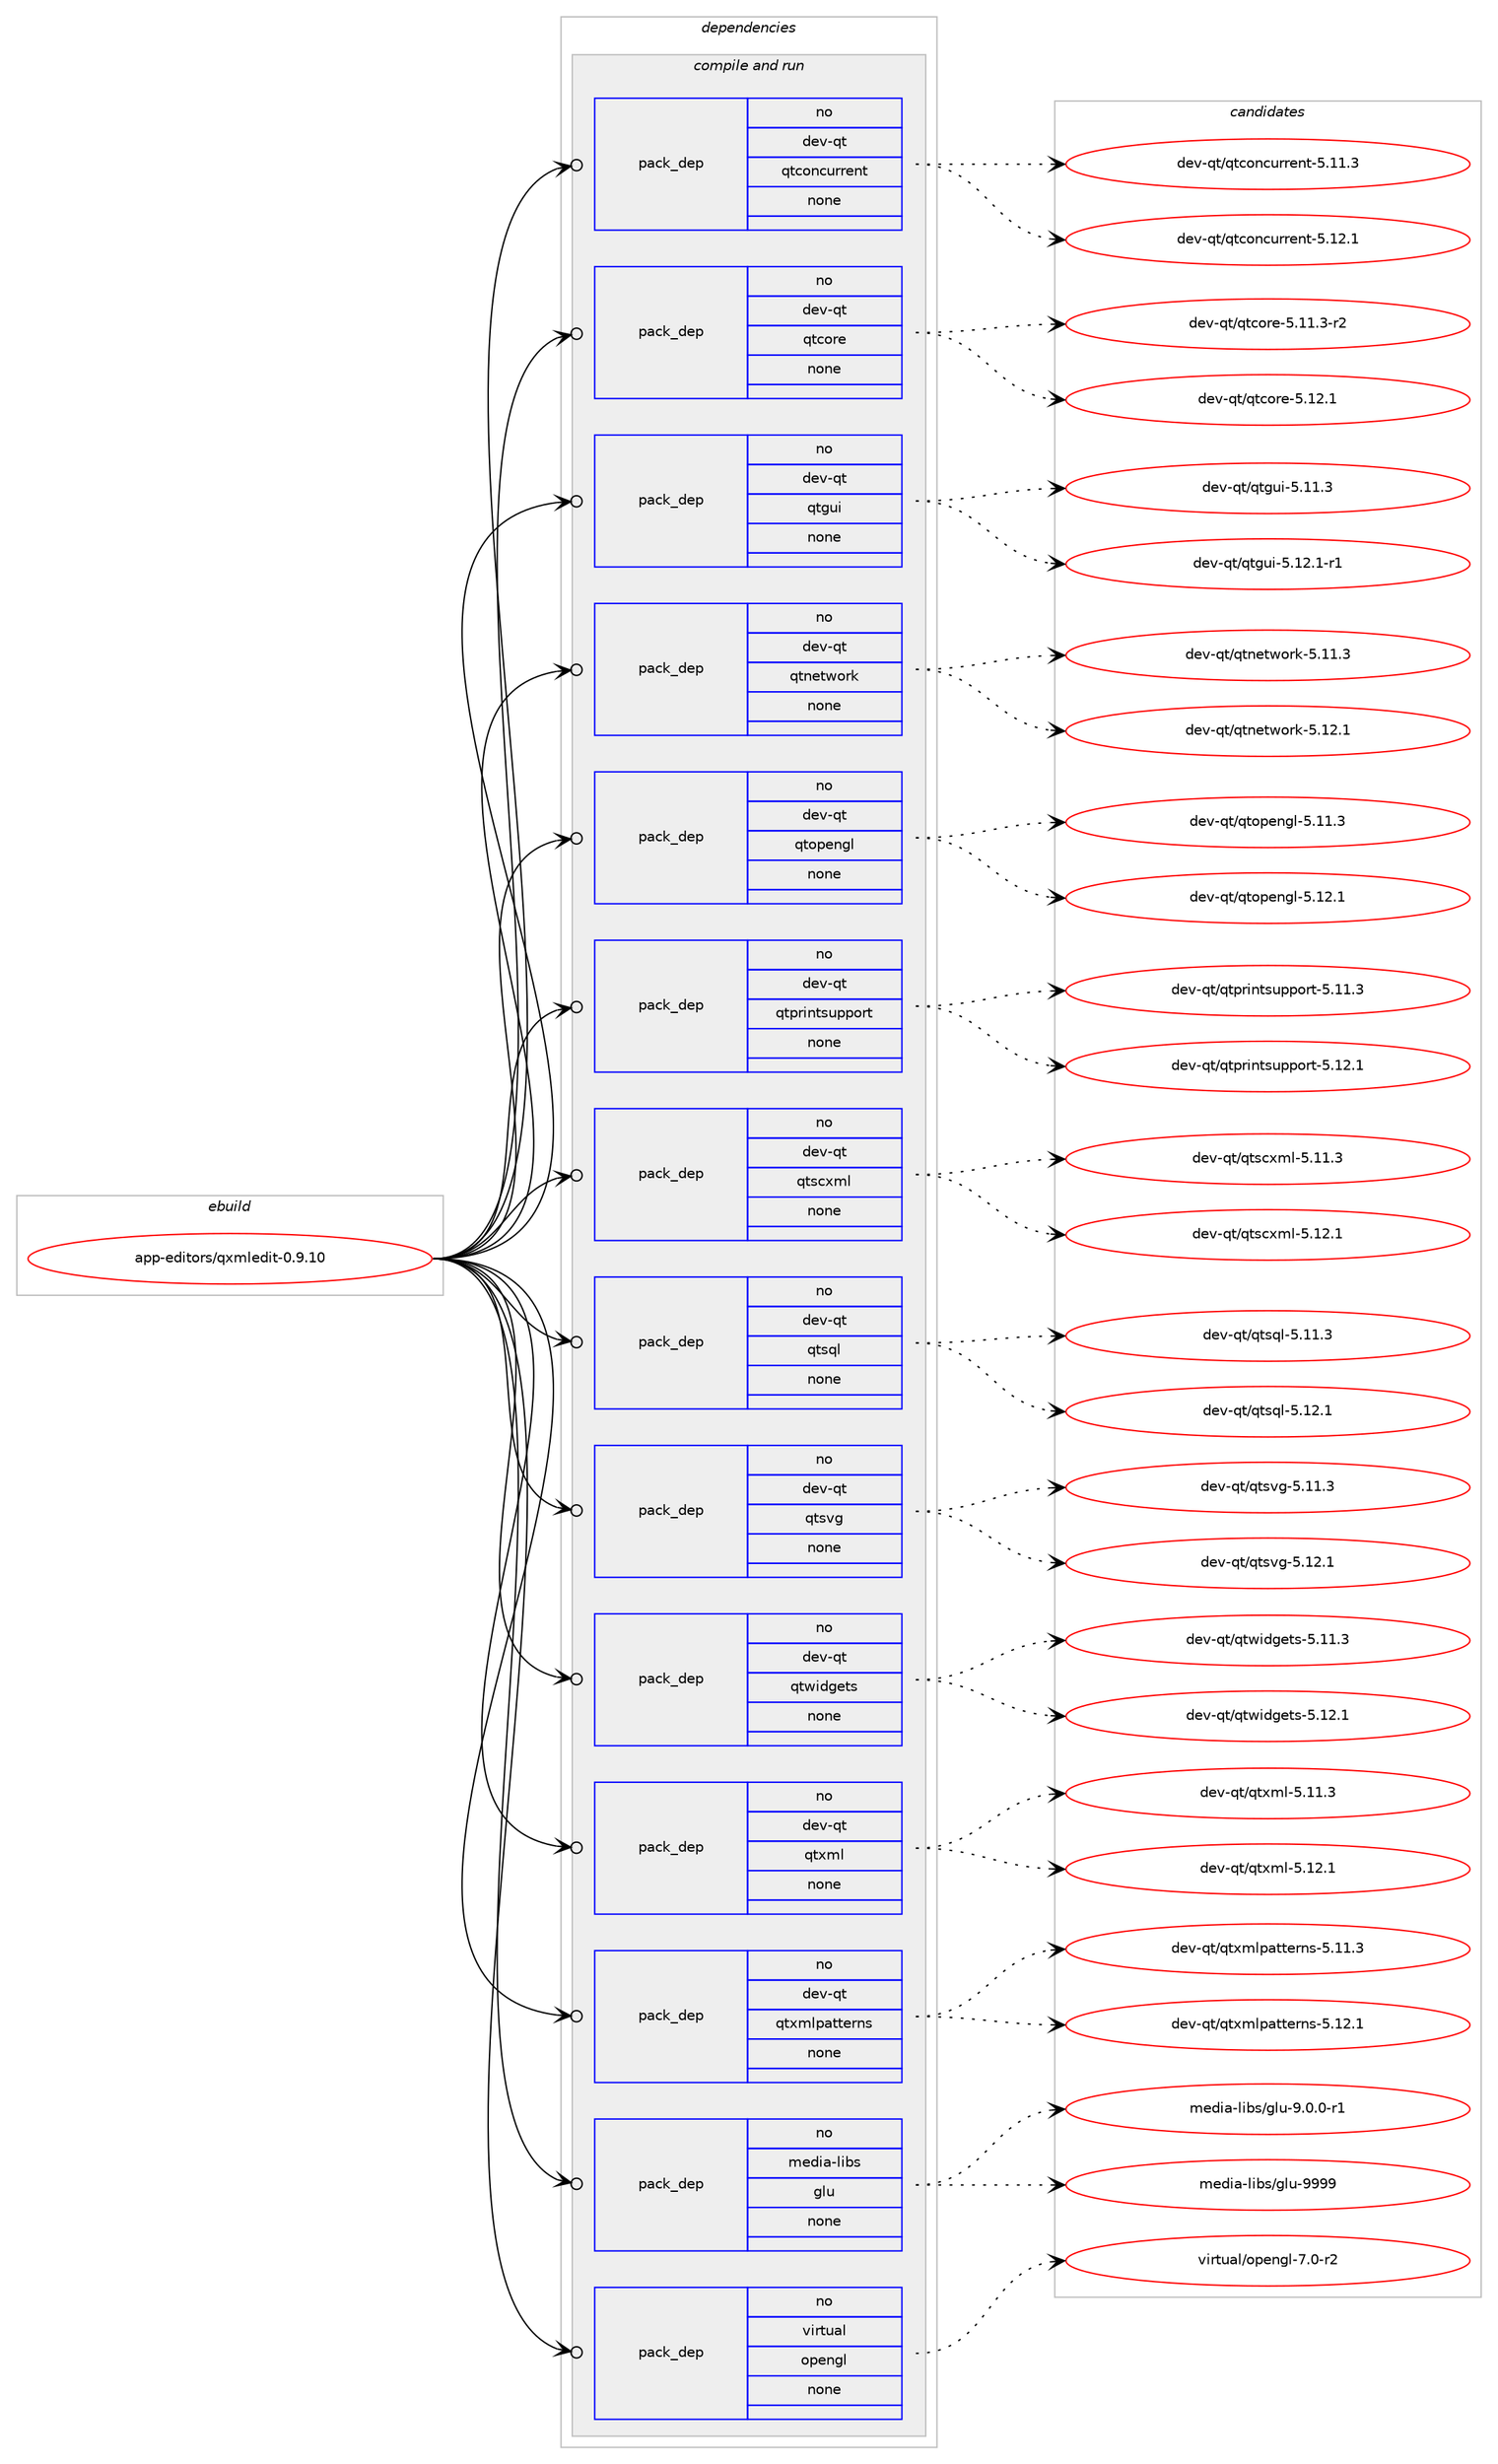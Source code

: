 digraph prolog {

# *************
# Graph options
# *************

newrank=true;
concentrate=true;
compound=true;
graph [rankdir=LR,fontname=Helvetica,fontsize=10,ranksep=1.5];#, ranksep=2.5, nodesep=0.2];
edge  [arrowhead=vee];
node  [fontname=Helvetica,fontsize=10];

# **********
# The ebuild
# **********

subgraph cluster_leftcol {
color=gray;
rank=same;
label=<<i>ebuild</i>>;
id [label="app-editors/qxmledit-0.9.10", color=red, width=4, href="../app-editors/qxmledit-0.9.10.svg"];
}

# ****************
# The dependencies
# ****************

subgraph cluster_midcol {
color=gray;
label=<<i>dependencies</i>>;
subgraph cluster_compile {
fillcolor="#eeeeee";
style=filled;
label=<<i>compile</i>>;
}
subgraph cluster_compileandrun {
fillcolor="#eeeeee";
style=filled;
label=<<i>compile and run</i>>;
subgraph pack912507 {
dependency1281489 [label=<<TABLE BORDER="0" CELLBORDER="1" CELLSPACING="0" CELLPADDING="4" WIDTH="220"><TR><TD ROWSPAN="6" CELLPADDING="30">pack_dep</TD></TR><TR><TD WIDTH="110">no</TD></TR><TR><TD>dev-qt</TD></TR><TR><TD>qtconcurrent</TD></TR><TR><TD>none</TD></TR><TR><TD></TD></TR></TABLE>>, shape=none, color=blue];
}
id:e -> dependency1281489:w [weight=20,style="solid",arrowhead="odotvee"];
subgraph pack912508 {
dependency1281490 [label=<<TABLE BORDER="0" CELLBORDER="1" CELLSPACING="0" CELLPADDING="4" WIDTH="220"><TR><TD ROWSPAN="6" CELLPADDING="30">pack_dep</TD></TR><TR><TD WIDTH="110">no</TD></TR><TR><TD>dev-qt</TD></TR><TR><TD>qtcore</TD></TR><TR><TD>none</TD></TR><TR><TD></TD></TR></TABLE>>, shape=none, color=blue];
}
id:e -> dependency1281490:w [weight=20,style="solid",arrowhead="odotvee"];
subgraph pack912509 {
dependency1281491 [label=<<TABLE BORDER="0" CELLBORDER="1" CELLSPACING="0" CELLPADDING="4" WIDTH="220"><TR><TD ROWSPAN="6" CELLPADDING="30">pack_dep</TD></TR><TR><TD WIDTH="110">no</TD></TR><TR><TD>dev-qt</TD></TR><TR><TD>qtgui</TD></TR><TR><TD>none</TD></TR><TR><TD></TD></TR></TABLE>>, shape=none, color=blue];
}
id:e -> dependency1281491:w [weight=20,style="solid",arrowhead="odotvee"];
subgraph pack912510 {
dependency1281492 [label=<<TABLE BORDER="0" CELLBORDER="1" CELLSPACING="0" CELLPADDING="4" WIDTH="220"><TR><TD ROWSPAN="6" CELLPADDING="30">pack_dep</TD></TR><TR><TD WIDTH="110">no</TD></TR><TR><TD>dev-qt</TD></TR><TR><TD>qtnetwork</TD></TR><TR><TD>none</TD></TR><TR><TD></TD></TR></TABLE>>, shape=none, color=blue];
}
id:e -> dependency1281492:w [weight=20,style="solid",arrowhead="odotvee"];
subgraph pack912511 {
dependency1281493 [label=<<TABLE BORDER="0" CELLBORDER="1" CELLSPACING="0" CELLPADDING="4" WIDTH="220"><TR><TD ROWSPAN="6" CELLPADDING="30">pack_dep</TD></TR><TR><TD WIDTH="110">no</TD></TR><TR><TD>dev-qt</TD></TR><TR><TD>qtopengl</TD></TR><TR><TD>none</TD></TR><TR><TD></TD></TR></TABLE>>, shape=none, color=blue];
}
id:e -> dependency1281493:w [weight=20,style="solid",arrowhead="odotvee"];
subgraph pack912512 {
dependency1281494 [label=<<TABLE BORDER="0" CELLBORDER="1" CELLSPACING="0" CELLPADDING="4" WIDTH="220"><TR><TD ROWSPAN="6" CELLPADDING="30">pack_dep</TD></TR><TR><TD WIDTH="110">no</TD></TR><TR><TD>dev-qt</TD></TR><TR><TD>qtprintsupport</TD></TR><TR><TD>none</TD></TR><TR><TD></TD></TR></TABLE>>, shape=none, color=blue];
}
id:e -> dependency1281494:w [weight=20,style="solid",arrowhead="odotvee"];
subgraph pack912513 {
dependency1281495 [label=<<TABLE BORDER="0" CELLBORDER="1" CELLSPACING="0" CELLPADDING="4" WIDTH="220"><TR><TD ROWSPAN="6" CELLPADDING="30">pack_dep</TD></TR><TR><TD WIDTH="110">no</TD></TR><TR><TD>dev-qt</TD></TR><TR><TD>qtscxml</TD></TR><TR><TD>none</TD></TR><TR><TD></TD></TR></TABLE>>, shape=none, color=blue];
}
id:e -> dependency1281495:w [weight=20,style="solid",arrowhead="odotvee"];
subgraph pack912514 {
dependency1281496 [label=<<TABLE BORDER="0" CELLBORDER="1" CELLSPACING="0" CELLPADDING="4" WIDTH="220"><TR><TD ROWSPAN="6" CELLPADDING="30">pack_dep</TD></TR><TR><TD WIDTH="110">no</TD></TR><TR><TD>dev-qt</TD></TR><TR><TD>qtsql</TD></TR><TR><TD>none</TD></TR><TR><TD></TD></TR></TABLE>>, shape=none, color=blue];
}
id:e -> dependency1281496:w [weight=20,style="solid",arrowhead="odotvee"];
subgraph pack912515 {
dependency1281497 [label=<<TABLE BORDER="0" CELLBORDER="1" CELLSPACING="0" CELLPADDING="4" WIDTH="220"><TR><TD ROWSPAN="6" CELLPADDING="30">pack_dep</TD></TR><TR><TD WIDTH="110">no</TD></TR><TR><TD>dev-qt</TD></TR><TR><TD>qtsvg</TD></TR><TR><TD>none</TD></TR><TR><TD></TD></TR></TABLE>>, shape=none, color=blue];
}
id:e -> dependency1281497:w [weight=20,style="solid",arrowhead="odotvee"];
subgraph pack912516 {
dependency1281498 [label=<<TABLE BORDER="0" CELLBORDER="1" CELLSPACING="0" CELLPADDING="4" WIDTH="220"><TR><TD ROWSPAN="6" CELLPADDING="30">pack_dep</TD></TR><TR><TD WIDTH="110">no</TD></TR><TR><TD>dev-qt</TD></TR><TR><TD>qtwidgets</TD></TR><TR><TD>none</TD></TR><TR><TD></TD></TR></TABLE>>, shape=none, color=blue];
}
id:e -> dependency1281498:w [weight=20,style="solid",arrowhead="odotvee"];
subgraph pack912517 {
dependency1281499 [label=<<TABLE BORDER="0" CELLBORDER="1" CELLSPACING="0" CELLPADDING="4" WIDTH="220"><TR><TD ROWSPAN="6" CELLPADDING="30">pack_dep</TD></TR><TR><TD WIDTH="110">no</TD></TR><TR><TD>dev-qt</TD></TR><TR><TD>qtxml</TD></TR><TR><TD>none</TD></TR><TR><TD></TD></TR></TABLE>>, shape=none, color=blue];
}
id:e -> dependency1281499:w [weight=20,style="solid",arrowhead="odotvee"];
subgraph pack912518 {
dependency1281500 [label=<<TABLE BORDER="0" CELLBORDER="1" CELLSPACING="0" CELLPADDING="4" WIDTH="220"><TR><TD ROWSPAN="6" CELLPADDING="30">pack_dep</TD></TR><TR><TD WIDTH="110">no</TD></TR><TR><TD>dev-qt</TD></TR><TR><TD>qtxmlpatterns</TD></TR><TR><TD>none</TD></TR><TR><TD></TD></TR></TABLE>>, shape=none, color=blue];
}
id:e -> dependency1281500:w [weight=20,style="solid",arrowhead="odotvee"];
subgraph pack912519 {
dependency1281501 [label=<<TABLE BORDER="0" CELLBORDER="1" CELLSPACING="0" CELLPADDING="4" WIDTH="220"><TR><TD ROWSPAN="6" CELLPADDING="30">pack_dep</TD></TR><TR><TD WIDTH="110">no</TD></TR><TR><TD>media-libs</TD></TR><TR><TD>glu</TD></TR><TR><TD>none</TD></TR><TR><TD></TD></TR></TABLE>>, shape=none, color=blue];
}
id:e -> dependency1281501:w [weight=20,style="solid",arrowhead="odotvee"];
subgraph pack912520 {
dependency1281502 [label=<<TABLE BORDER="0" CELLBORDER="1" CELLSPACING="0" CELLPADDING="4" WIDTH="220"><TR><TD ROWSPAN="6" CELLPADDING="30">pack_dep</TD></TR><TR><TD WIDTH="110">no</TD></TR><TR><TD>virtual</TD></TR><TR><TD>opengl</TD></TR><TR><TD>none</TD></TR><TR><TD></TD></TR></TABLE>>, shape=none, color=blue];
}
id:e -> dependency1281502:w [weight=20,style="solid",arrowhead="odotvee"];
}
subgraph cluster_run {
fillcolor="#eeeeee";
style=filled;
label=<<i>run</i>>;
}
}

# **************
# The candidates
# **************

subgraph cluster_choices {
rank=same;
color=gray;
label=<<i>candidates</i>>;

subgraph choice912507 {
color=black;
nodesep=1;
choice1001011184511311647113116991111109911711411410111011645534649494651 [label="dev-qt/qtconcurrent-5.11.3", color=red, width=4,href="../dev-qt/qtconcurrent-5.11.3.svg"];
choice1001011184511311647113116991111109911711411410111011645534649504649 [label="dev-qt/qtconcurrent-5.12.1", color=red, width=4,href="../dev-qt/qtconcurrent-5.12.1.svg"];
dependency1281489:e -> choice1001011184511311647113116991111109911711411410111011645534649494651:w [style=dotted,weight="100"];
dependency1281489:e -> choice1001011184511311647113116991111109911711411410111011645534649504649:w [style=dotted,weight="100"];
}
subgraph choice912508 {
color=black;
nodesep=1;
choice100101118451131164711311699111114101455346494946514511450 [label="dev-qt/qtcore-5.11.3-r2", color=red, width=4,href="../dev-qt/qtcore-5.11.3-r2.svg"];
choice10010111845113116471131169911111410145534649504649 [label="dev-qt/qtcore-5.12.1", color=red, width=4,href="../dev-qt/qtcore-5.12.1.svg"];
dependency1281490:e -> choice100101118451131164711311699111114101455346494946514511450:w [style=dotted,weight="100"];
dependency1281490:e -> choice10010111845113116471131169911111410145534649504649:w [style=dotted,weight="100"];
}
subgraph choice912509 {
color=black;
nodesep=1;
choice100101118451131164711311610311710545534649494651 [label="dev-qt/qtgui-5.11.3", color=red, width=4,href="../dev-qt/qtgui-5.11.3.svg"];
choice1001011184511311647113116103117105455346495046494511449 [label="dev-qt/qtgui-5.12.1-r1", color=red, width=4,href="../dev-qt/qtgui-5.12.1-r1.svg"];
dependency1281491:e -> choice100101118451131164711311610311710545534649494651:w [style=dotted,weight="100"];
dependency1281491:e -> choice1001011184511311647113116103117105455346495046494511449:w [style=dotted,weight="100"];
}
subgraph choice912510 {
color=black;
nodesep=1;
choice100101118451131164711311611010111611911111410745534649494651 [label="dev-qt/qtnetwork-5.11.3", color=red, width=4,href="../dev-qt/qtnetwork-5.11.3.svg"];
choice100101118451131164711311611010111611911111410745534649504649 [label="dev-qt/qtnetwork-5.12.1", color=red, width=4,href="../dev-qt/qtnetwork-5.12.1.svg"];
dependency1281492:e -> choice100101118451131164711311611010111611911111410745534649494651:w [style=dotted,weight="100"];
dependency1281492:e -> choice100101118451131164711311611010111611911111410745534649504649:w [style=dotted,weight="100"];
}
subgraph choice912511 {
color=black;
nodesep=1;
choice100101118451131164711311611111210111010310845534649494651 [label="dev-qt/qtopengl-5.11.3", color=red, width=4,href="../dev-qt/qtopengl-5.11.3.svg"];
choice100101118451131164711311611111210111010310845534649504649 [label="dev-qt/qtopengl-5.12.1", color=red, width=4,href="../dev-qt/qtopengl-5.12.1.svg"];
dependency1281493:e -> choice100101118451131164711311611111210111010310845534649494651:w [style=dotted,weight="100"];
dependency1281493:e -> choice100101118451131164711311611111210111010310845534649504649:w [style=dotted,weight="100"];
}
subgraph choice912512 {
color=black;
nodesep=1;
choice100101118451131164711311611211410511011611511711211211111411645534649494651 [label="dev-qt/qtprintsupport-5.11.3", color=red, width=4,href="../dev-qt/qtprintsupport-5.11.3.svg"];
choice100101118451131164711311611211410511011611511711211211111411645534649504649 [label="dev-qt/qtprintsupport-5.12.1", color=red, width=4,href="../dev-qt/qtprintsupport-5.12.1.svg"];
dependency1281494:e -> choice100101118451131164711311611211410511011611511711211211111411645534649494651:w [style=dotted,weight="100"];
dependency1281494:e -> choice100101118451131164711311611211410511011611511711211211111411645534649504649:w [style=dotted,weight="100"];
}
subgraph choice912513 {
color=black;
nodesep=1;
choice10010111845113116471131161159912010910845534649494651 [label="dev-qt/qtscxml-5.11.3", color=red, width=4,href="../dev-qt/qtscxml-5.11.3.svg"];
choice10010111845113116471131161159912010910845534649504649 [label="dev-qt/qtscxml-5.12.1", color=red, width=4,href="../dev-qt/qtscxml-5.12.1.svg"];
dependency1281495:e -> choice10010111845113116471131161159912010910845534649494651:w [style=dotted,weight="100"];
dependency1281495:e -> choice10010111845113116471131161159912010910845534649504649:w [style=dotted,weight="100"];
}
subgraph choice912514 {
color=black;
nodesep=1;
choice100101118451131164711311611511310845534649494651 [label="dev-qt/qtsql-5.11.3", color=red, width=4,href="../dev-qt/qtsql-5.11.3.svg"];
choice100101118451131164711311611511310845534649504649 [label="dev-qt/qtsql-5.12.1", color=red, width=4,href="../dev-qt/qtsql-5.12.1.svg"];
dependency1281496:e -> choice100101118451131164711311611511310845534649494651:w [style=dotted,weight="100"];
dependency1281496:e -> choice100101118451131164711311611511310845534649504649:w [style=dotted,weight="100"];
}
subgraph choice912515 {
color=black;
nodesep=1;
choice100101118451131164711311611511810345534649494651 [label="dev-qt/qtsvg-5.11.3", color=red, width=4,href="../dev-qt/qtsvg-5.11.3.svg"];
choice100101118451131164711311611511810345534649504649 [label="dev-qt/qtsvg-5.12.1", color=red, width=4,href="../dev-qt/qtsvg-5.12.1.svg"];
dependency1281497:e -> choice100101118451131164711311611511810345534649494651:w [style=dotted,weight="100"];
dependency1281497:e -> choice100101118451131164711311611511810345534649504649:w [style=dotted,weight="100"];
}
subgraph choice912516 {
color=black;
nodesep=1;
choice100101118451131164711311611910510010310111611545534649494651 [label="dev-qt/qtwidgets-5.11.3", color=red, width=4,href="../dev-qt/qtwidgets-5.11.3.svg"];
choice100101118451131164711311611910510010310111611545534649504649 [label="dev-qt/qtwidgets-5.12.1", color=red, width=4,href="../dev-qt/qtwidgets-5.12.1.svg"];
dependency1281498:e -> choice100101118451131164711311611910510010310111611545534649494651:w [style=dotted,weight="100"];
dependency1281498:e -> choice100101118451131164711311611910510010310111611545534649504649:w [style=dotted,weight="100"];
}
subgraph choice912517 {
color=black;
nodesep=1;
choice100101118451131164711311612010910845534649494651 [label="dev-qt/qtxml-5.11.3", color=red, width=4,href="../dev-qt/qtxml-5.11.3.svg"];
choice100101118451131164711311612010910845534649504649 [label="dev-qt/qtxml-5.12.1", color=red, width=4,href="../dev-qt/qtxml-5.12.1.svg"];
dependency1281499:e -> choice100101118451131164711311612010910845534649494651:w [style=dotted,weight="100"];
dependency1281499:e -> choice100101118451131164711311612010910845534649504649:w [style=dotted,weight="100"];
}
subgraph choice912518 {
color=black;
nodesep=1;
choice10010111845113116471131161201091081129711611610111411011545534649494651 [label="dev-qt/qtxmlpatterns-5.11.3", color=red, width=4,href="../dev-qt/qtxmlpatterns-5.11.3.svg"];
choice10010111845113116471131161201091081129711611610111411011545534649504649 [label="dev-qt/qtxmlpatterns-5.12.1", color=red, width=4,href="../dev-qt/qtxmlpatterns-5.12.1.svg"];
dependency1281500:e -> choice10010111845113116471131161201091081129711611610111411011545534649494651:w [style=dotted,weight="100"];
dependency1281500:e -> choice10010111845113116471131161201091081129711611610111411011545534649504649:w [style=dotted,weight="100"];
}
subgraph choice912519 {
color=black;
nodesep=1;
choice109101100105974510810598115471031081174557464846484511449 [label="media-libs/glu-9.0.0-r1", color=red, width=4,href="../media-libs/glu-9.0.0-r1.svg"];
choice109101100105974510810598115471031081174557575757 [label="media-libs/glu-9999", color=red, width=4,href="../media-libs/glu-9999.svg"];
dependency1281501:e -> choice109101100105974510810598115471031081174557464846484511449:w [style=dotted,weight="100"];
dependency1281501:e -> choice109101100105974510810598115471031081174557575757:w [style=dotted,weight="100"];
}
subgraph choice912520 {
color=black;
nodesep=1;
choice1181051141161179710847111112101110103108455546484511450 [label="virtual/opengl-7.0-r2", color=red, width=4,href="../virtual/opengl-7.0-r2.svg"];
dependency1281502:e -> choice1181051141161179710847111112101110103108455546484511450:w [style=dotted,weight="100"];
}
}

}
